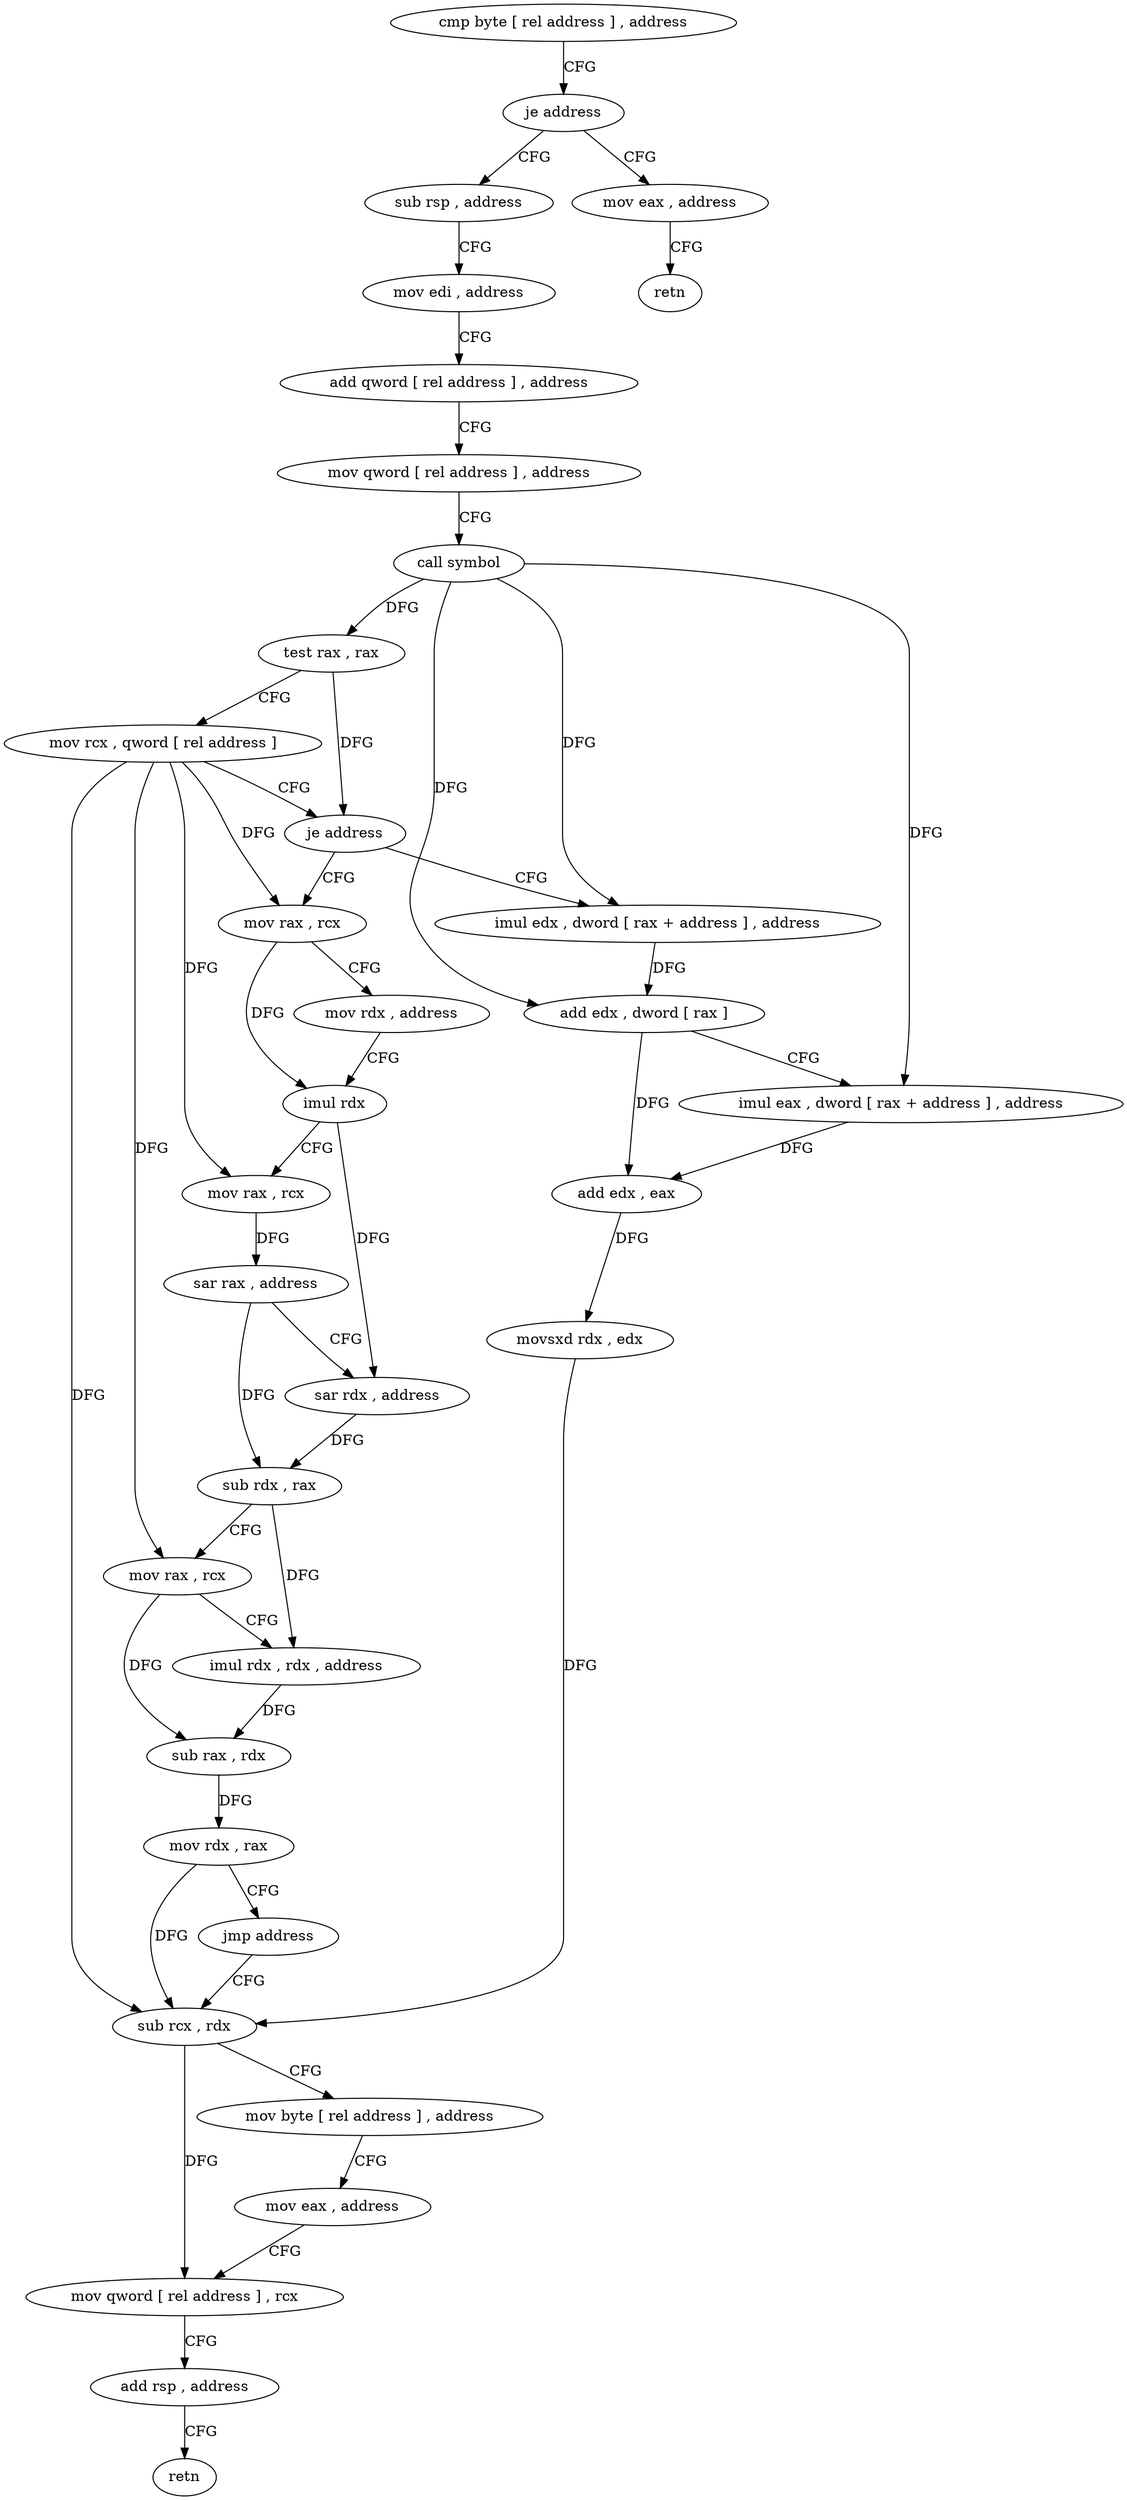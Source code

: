 digraph "func" {
"4254800" [label = "cmp byte [ rel address ] , address" ]
"4254807" [label = "je address" ]
"4254816" [label = "sub rsp , address" ]
"4254809" [label = "mov eax , address" ]
"4254820" [label = "mov edi , address" ]
"4254825" [label = "add qword [ rel address ] , address" ]
"4254836" [label = "mov qword [ rel address ] , address" ]
"4254847" [label = "call symbol" ]
"4254852" [label = "test rax , rax" ]
"4254855" [label = "mov rcx , qword [ rel address ]" ]
"4254862" [label = "je address" ]
"4254912" [label = "mov rax , rcx" ]
"4254864" [label = "imul edx , dword [ rax + address ] , address" ]
"4254814" [label = "retn" ]
"4254915" [label = "mov rdx , address" ]
"4254925" [label = "imul rdx" ]
"4254928" [label = "mov rax , rcx" ]
"4254931" [label = "sar rax , address" ]
"4254935" [label = "sar rdx , address" ]
"4254939" [label = "sub rdx , rax" ]
"4254942" [label = "mov rax , rcx" ]
"4254945" [label = "imul rdx , rdx , address" ]
"4254952" [label = "sub rax , rdx" ]
"4254955" [label = "mov rdx , rax" ]
"4254958" [label = "jmp address" ]
"4254882" [label = "sub rcx , rdx" ]
"4254868" [label = "add edx , dword [ rax ]" ]
"4254870" [label = "imul eax , dword [ rax + address ] , address" ]
"4254877" [label = "add edx , eax" ]
"4254879" [label = "movsxd rdx , edx" ]
"4254885" [label = "mov byte [ rel address ] , address" ]
"4254892" [label = "mov eax , address" ]
"4254897" [label = "mov qword [ rel address ] , rcx" ]
"4254904" [label = "add rsp , address" ]
"4254908" [label = "retn" ]
"4254800" -> "4254807" [ label = "CFG" ]
"4254807" -> "4254816" [ label = "CFG" ]
"4254807" -> "4254809" [ label = "CFG" ]
"4254816" -> "4254820" [ label = "CFG" ]
"4254809" -> "4254814" [ label = "CFG" ]
"4254820" -> "4254825" [ label = "CFG" ]
"4254825" -> "4254836" [ label = "CFG" ]
"4254836" -> "4254847" [ label = "CFG" ]
"4254847" -> "4254852" [ label = "DFG" ]
"4254847" -> "4254864" [ label = "DFG" ]
"4254847" -> "4254868" [ label = "DFG" ]
"4254847" -> "4254870" [ label = "DFG" ]
"4254852" -> "4254855" [ label = "CFG" ]
"4254852" -> "4254862" [ label = "DFG" ]
"4254855" -> "4254862" [ label = "CFG" ]
"4254855" -> "4254912" [ label = "DFG" ]
"4254855" -> "4254928" [ label = "DFG" ]
"4254855" -> "4254942" [ label = "DFG" ]
"4254855" -> "4254882" [ label = "DFG" ]
"4254862" -> "4254912" [ label = "CFG" ]
"4254862" -> "4254864" [ label = "CFG" ]
"4254912" -> "4254915" [ label = "CFG" ]
"4254912" -> "4254925" [ label = "DFG" ]
"4254864" -> "4254868" [ label = "DFG" ]
"4254915" -> "4254925" [ label = "CFG" ]
"4254925" -> "4254928" [ label = "CFG" ]
"4254925" -> "4254935" [ label = "DFG" ]
"4254928" -> "4254931" [ label = "DFG" ]
"4254931" -> "4254935" [ label = "CFG" ]
"4254931" -> "4254939" [ label = "DFG" ]
"4254935" -> "4254939" [ label = "DFG" ]
"4254939" -> "4254942" [ label = "CFG" ]
"4254939" -> "4254945" [ label = "DFG" ]
"4254942" -> "4254945" [ label = "CFG" ]
"4254942" -> "4254952" [ label = "DFG" ]
"4254945" -> "4254952" [ label = "DFG" ]
"4254952" -> "4254955" [ label = "DFG" ]
"4254955" -> "4254958" [ label = "CFG" ]
"4254955" -> "4254882" [ label = "DFG" ]
"4254958" -> "4254882" [ label = "CFG" ]
"4254882" -> "4254885" [ label = "CFG" ]
"4254882" -> "4254897" [ label = "DFG" ]
"4254868" -> "4254870" [ label = "CFG" ]
"4254868" -> "4254877" [ label = "DFG" ]
"4254870" -> "4254877" [ label = "DFG" ]
"4254877" -> "4254879" [ label = "DFG" ]
"4254879" -> "4254882" [ label = "DFG" ]
"4254885" -> "4254892" [ label = "CFG" ]
"4254892" -> "4254897" [ label = "CFG" ]
"4254897" -> "4254904" [ label = "CFG" ]
"4254904" -> "4254908" [ label = "CFG" ]
}
